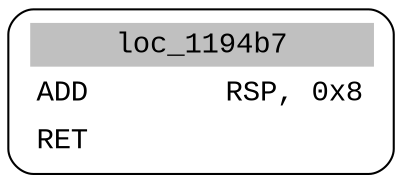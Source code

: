 digraph asm_graph {
1941 [
shape="Mrecord" fontname="Courier New"label =<<table border="0" cellborder="0" cellpadding="3"><tr><td align="center" colspan="2" bgcolor="grey">loc_1194b7</td></tr><tr><td align="left">ADD        RSP, 0x8</td></tr><tr><td align="left">RET        </td></tr></table>> ];
}